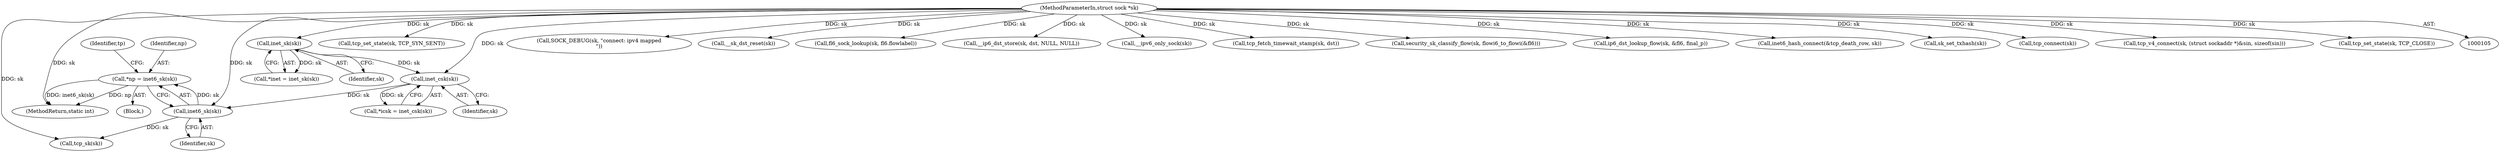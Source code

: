 digraph "0_linux_45f6fad84cc305103b28d73482b344d7f5b76f39_15@pointer" {
"1000127" [label="(Call,*np = inet6_sk(sk))"];
"1000129" [label="(Call,inet6_sk(sk))"];
"1000124" [label="(Call,inet_csk(sk))"];
"1000119" [label="(Call,inet_sk(sk))"];
"1000106" [label="(MethodParameterIn,struct sock *sk)"];
"1000642" [label="(Call,tcp_set_state(sk, TCP_SYN_SENT))"];
"1000716" [label="(MethodReturn,static int)"];
"1000127" [label="(Call,*np = inet6_sk(sk))"];
"1000129" [label="(Call,inet6_sk(sk))"];
"1000346" [label="(Call,SOCK_DEBUG(sk, \"connect: ipv4 mapped\n\"))"];
"1000124" [label="(Call,inet_csk(sk))"];
"1000125" [label="(Identifier,sk)"];
"1000109" [label="(Block,)"];
"1000701" [label="(Call,__sk_dst_reset(sk))"];
"1000196" [label="(Call,fl6_sock_lookup(sk, fl6.flowlabel))"];
"1000133" [label="(Identifier,tp)"];
"1000119" [label="(Call,inet_sk(sk))"];
"1000134" [label="(Call,tcp_sk(sk))"];
"1000117" [label="(Call,*inet = inet_sk(sk))"];
"1000128" [label="(Identifier,np)"];
"1000569" [label="(Call,__ip6_dst_store(sk, dst, NULL, NULL))"];
"1000350" [label="(Call,__ipv6_only_sock(sk))"];
"1000595" [label="(Call,tcp_fetch_timewait_stamp(sk, dst))"];
"1000516" [label="(Call,security_sk_classify_flow(sk, flowi6_to_flowi(&fl6)))"];
"1000120" [label="(Identifier,sk)"];
"1000122" [label="(Call,*icsk = inet_csk(sk))"];
"1000106" [label="(MethodParameterIn,struct sock *sk)"];
"1000523" [label="(Call,ip6_dst_lookup_flow(sk, &fl6, final_p))"];
"1000647" [label="(Call,inet6_hash_connect(&tcp_death_row, sk))"];
"1000654" [label="(Call,sk_set_txhash(sk))"];
"1000130" [label="(Identifier,sk)"];
"1000690" [label="(Call,tcp_connect(sk))"];
"1000399" [label="(Call,tcp_v4_connect(sk, (struct sockaddr *)&sin, sizeof(sin)))"];
"1000698" [label="(Call,tcp_set_state(sk, TCP_CLOSE))"];
"1000127" -> "1000109"  [label="AST: "];
"1000127" -> "1000129"  [label="CFG: "];
"1000128" -> "1000127"  [label="AST: "];
"1000129" -> "1000127"  [label="AST: "];
"1000133" -> "1000127"  [label="CFG: "];
"1000127" -> "1000716"  [label="DDG: inet6_sk(sk)"];
"1000127" -> "1000716"  [label="DDG: np"];
"1000129" -> "1000127"  [label="DDG: sk"];
"1000129" -> "1000130"  [label="CFG: "];
"1000130" -> "1000129"  [label="AST: "];
"1000124" -> "1000129"  [label="DDG: sk"];
"1000106" -> "1000129"  [label="DDG: sk"];
"1000129" -> "1000134"  [label="DDG: sk"];
"1000124" -> "1000122"  [label="AST: "];
"1000124" -> "1000125"  [label="CFG: "];
"1000125" -> "1000124"  [label="AST: "];
"1000122" -> "1000124"  [label="CFG: "];
"1000124" -> "1000122"  [label="DDG: sk"];
"1000119" -> "1000124"  [label="DDG: sk"];
"1000106" -> "1000124"  [label="DDG: sk"];
"1000119" -> "1000117"  [label="AST: "];
"1000119" -> "1000120"  [label="CFG: "];
"1000120" -> "1000119"  [label="AST: "];
"1000117" -> "1000119"  [label="CFG: "];
"1000119" -> "1000117"  [label="DDG: sk"];
"1000106" -> "1000119"  [label="DDG: sk"];
"1000106" -> "1000105"  [label="AST: "];
"1000106" -> "1000716"  [label="DDG: sk"];
"1000106" -> "1000134"  [label="DDG: sk"];
"1000106" -> "1000196"  [label="DDG: sk"];
"1000106" -> "1000346"  [label="DDG: sk"];
"1000106" -> "1000350"  [label="DDG: sk"];
"1000106" -> "1000399"  [label="DDG: sk"];
"1000106" -> "1000516"  [label="DDG: sk"];
"1000106" -> "1000523"  [label="DDG: sk"];
"1000106" -> "1000569"  [label="DDG: sk"];
"1000106" -> "1000595"  [label="DDG: sk"];
"1000106" -> "1000642"  [label="DDG: sk"];
"1000106" -> "1000647"  [label="DDG: sk"];
"1000106" -> "1000654"  [label="DDG: sk"];
"1000106" -> "1000690"  [label="DDG: sk"];
"1000106" -> "1000698"  [label="DDG: sk"];
"1000106" -> "1000701"  [label="DDG: sk"];
}
